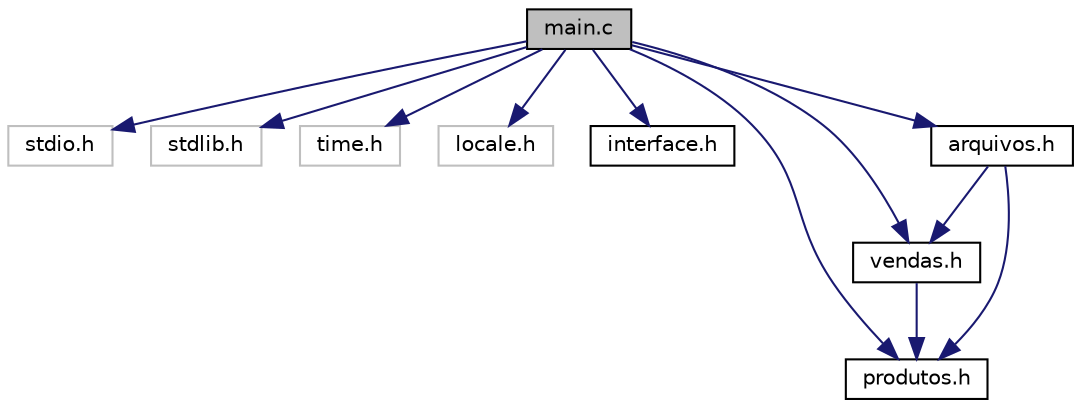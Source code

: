 digraph "main.c"
{
 // LATEX_PDF_SIZE
  edge [fontname="Helvetica",fontsize="10",labelfontname="Helvetica",labelfontsize="10"];
  node [fontname="Helvetica",fontsize="10",shape=record];
  Node1 [label="main.c",height=0.2,width=0.4,color="black", fillcolor="grey75", style="filled", fontcolor="black",tooltip="Arquivo Principal do projeto."];
  Node1 -> Node2 [color="midnightblue",fontsize="10",style="solid"];
  Node2 [label="stdio.h",height=0.2,width=0.4,color="grey75", fillcolor="white", style="filled",tooltip=" "];
  Node1 -> Node3 [color="midnightblue",fontsize="10",style="solid"];
  Node3 [label="stdlib.h",height=0.2,width=0.4,color="grey75", fillcolor="white", style="filled",tooltip=" "];
  Node1 -> Node4 [color="midnightblue",fontsize="10",style="solid"];
  Node4 [label="time.h",height=0.2,width=0.4,color="grey75", fillcolor="white", style="filled",tooltip=" "];
  Node1 -> Node5 [color="midnightblue",fontsize="10",style="solid"];
  Node5 [label="locale.h",height=0.2,width=0.4,color="grey75", fillcolor="white", style="filled",tooltip=" "];
  Node1 -> Node6 [color="midnightblue",fontsize="10",style="solid"];
  Node6 [label="interface.h",height=0.2,width=0.4,color="black", fillcolor="white", style="filled",URL="$interface_8h.html",tooltip="Declaração das funções de interface."];
  Node1 -> Node7 [color="midnightblue",fontsize="10",style="solid"];
  Node7 [label="produtos.h",height=0.2,width=0.4,color="black", fillcolor="white", style="filled",URL="$produtos_8h.html",tooltip="Declaração de funções utilizadas para manipular produtos."];
  Node1 -> Node8 [color="midnightblue",fontsize="10",style="solid"];
  Node8 [label="vendas.h",height=0.2,width=0.4,color="black", fillcolor="white", style="filled",URL="$vendas_8h.html",tooltip="Declaração de funções utilizadas para manipular vendas."];
  Node8 -> Node7 [color="midnightblue",fontsize="10",style="solid"];
  Node1 -> Node9 [color="midnightblue",fontsize="10",style="solid"];
  Node9 [label="arquivos.h",height=0.2,width=0.4,color="black", fillcolor="white", style="filled",URL="$arquivos_8h.html",tooltip="Declaração de funções utilizadas para operações de arquivos."];
  Node9 -> Node7 [color="midnightblue",fontsize="10",style="solid"];
  Node9 -> Node8 [color="midnightblue",fontsize="10",style="solid"];
}
